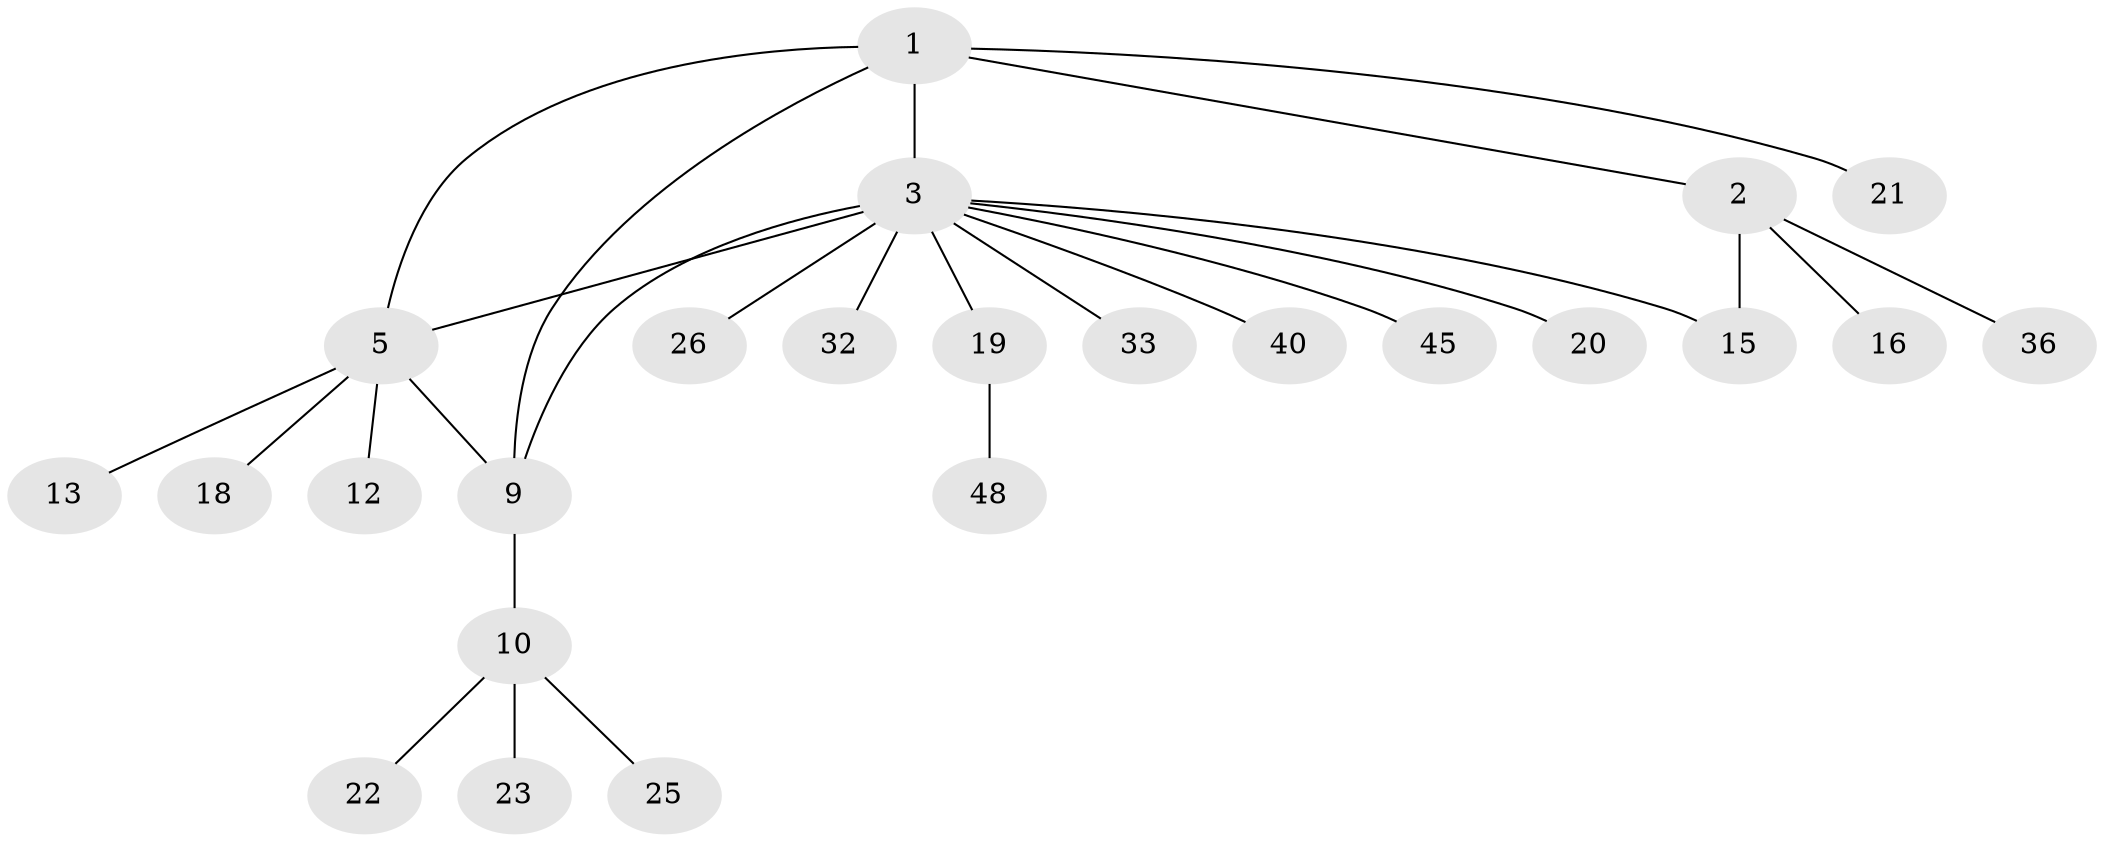 // original degree distribution, {5: 0.061224489795918366, 6: 0.04081632653061224, 9: 0.04081632653061224, 4: 0.061224489795918366, 8: 0.02040816326530612, 1: 0.6326530612244898, 3: 0.04081632653061224, 2: 0.10204081632653061}
// Generated by graph-tools (version 1.1) at 2025/15/03/09/25 04:15:58]
// undirected, 24 vertices, 27 edges
graph export_dot {
graph [start="1"]
  node [color=gray90,style=filled];
  1 [super="+4"];
  2 [super="+11+27"];
  3 [super="+7+37+46"];
  5 [super="+6"];
  9;
  10 [super="+42"];
  12;
  13;
  15 [super="+49"];
  16;
  18 [super="+41"];
  19;
  20;
  21;
  22;
  23;
  25 [super="+28"];
  26;
  32;
  33;
  36;
  40;
  45;
  48;
  1 -- 2;
  1 -- 9 [weight=2];
  1 -- 3 [weight=2];
  1 -- 5;
  1 -- 21;
  2 -- 16;
  2 -- 36;
  2 -- 15;
  3 -- 15;
  3 -- 32;
  3 -- 33;
  3 -- 5 [weight=2];
  3 -- 40;
  3 -- 9;
  3 -- 45;
  3 -- 19;
  3 -- 20;
  3 -- 26;
  5 -- 9 [weight=2];
  5 -- 13;
  5 -- 18;
  5 -- 12;
  9 -- 10;
  10 -- 22;
  10 -- 23;
  10 -- 25;
  19 -- 48;
}
